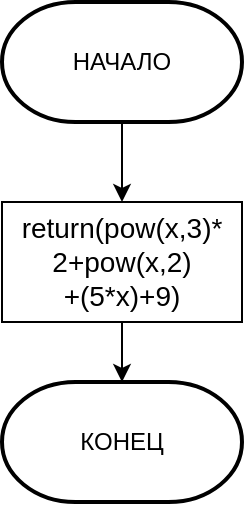 <mxfile version="20.6.0" type="github">
  <diagram id="C5RBs43oDa-KdzZeNtuy" name="Page-1">
    <mxGraphModel dx="2201" dy="799" grid="1" gridSize="10" guides="1" tooltips="1" connect="1" arrows="1" fold="1" page="1" pageScale="1" pageWidth="827" pageHeight="1169" math="0" shadow="0">
      <root>
        <mxCell id="WIyWlLk6GJQsqaUBKTNV-0" />
        <mxCell id="WIyWlLk6GJQsqaUBKTNV-1" parent="WIyWlLk6GJQsqaUBKTNV-0" />
        <mxCell id="ZLsMlw6gmBBSeoXKhvs7-3" style="edgeStyle=orthogonalEdgeStyle;rounded=0;orthogonalLoop=1;jettySize=auto;html=1;exitX=0.5;exitY=1;exitDx=0;exitDy=0;exitPerimeter=0;entryX=0.5;entryY=0;entryDx=0;entryDy=0;" edge="1" parent="WIyWlLk6GJQsqaUBKTNV-1" source="ZLsMlw6gmBBSeoXKhvs7-0" target="ZLsMlw6gmBBSeoXKhvs7-1">
          <mxGeometry relative="1" as="geometry" />
        </mxCell>
        <mxCell id="ZLsMlw6gmBBSeoXKhvs7-0" value="НАЧАЛО" style="strokeWidth=2;html=1;shape=mxgraph.flowchart.terminator;whiteSpace=wrap;" vertex="1" parent="WIyWlLk6GJQsqaUBKTNV-1">
          <mxGeometry x="-50" y="100" width="120" height="60" as="geometry" />
        </mxCell>
        <mxCell id="ZLsMlw6gmBBSeoXKhvs7-4" style="edgeStyle=orthogonalEdgeStyle;rounded=0;orthogonalLoop=1;jettySize=auto;html=1;exitX=0.5;exitY=1;exitDx=0;exitDy=0;entryX=0.5;entryY=0;entryDx=0;entryDy=0;entryPerimeter=0;" edge="1" parent="WIyWlLk6GJQsqaUBKTNV-1" source="ZLsMlw6gmBBSeoXKhvs7-1" target="ZLsMlw6gmBBSeoXKhvs7-2">
          <mxGeometry relative="1" as="geometry" />
        </mxCell>
        <mxCell id="ZLsMlw6gmBBSeoXKhvs7-1" value="&lt;font style=&quot;font-size: 14px;&quot;&gt;return(pow(x,3)*&lt;br&gt;2+pow(x,2)&lt;br&gt;+(5*x)+9)&lt;/font&gt;" style="rounded=0;whiteSpace=wrap;html=1;" vertex="1" parent="WIyWlLk6GJQsqaUBKTNV-1">
          <mxGeometry x="-50" y="200" width="120" height="60" as="geometry" />
        </mxCell>
        <mxCell id="ZLsMlw6gmBBSeoXKhvs7-2" value="КОНЕЦ" style="strokeWidth=2;html=1;shape=mxgraph.flowchart.terminator;whiteSpace=wrap;" vertex="1" parent="WIyWlLk6GJQsqaUBKTNV-1">
          <mxGeometry x="-50" y="290" width="120" height="60" as="geometry" />
        </mxCell>
      </root>
    </mxGraphModel>
  </diagram>
</mxfile>
